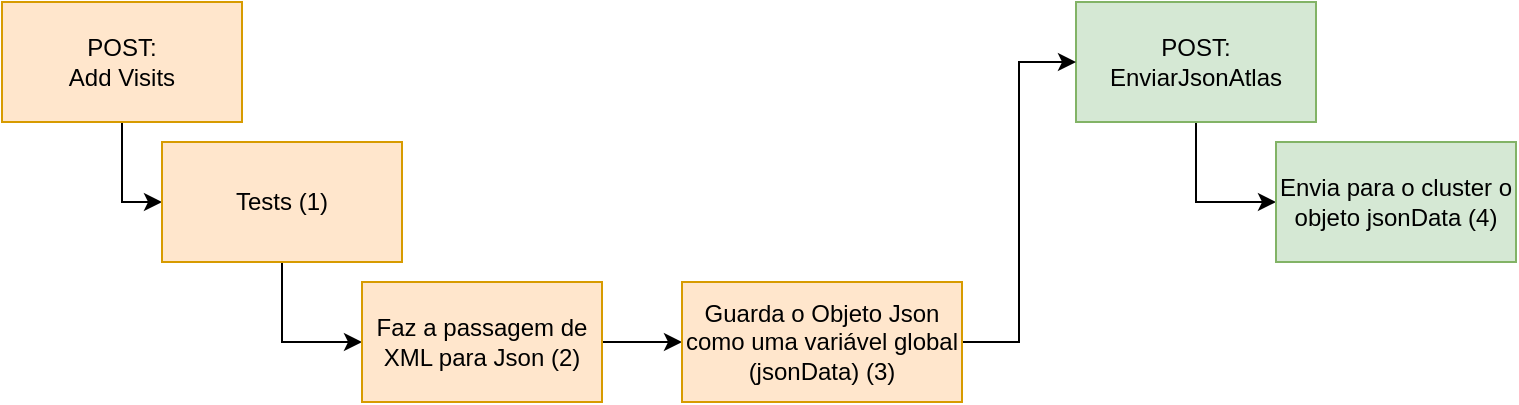 <mxfile version="16.4.0" type="github">
  <diagram id="-tL2dxSermiO2GCtUW-l" name="Page-1">
    <mxGraphModel dx="1422" dy="760" grid="1" gridSize="10" guides="1" tooltips="1" connect="1" arrows="1" fold="1" page="1" pageScale="1" pageWidth="827" pageHeight="1169" math="0" shadow="0">
      <root>
        <mxCell id="0" />
        <mxCell id="1" parent="0" />
        <mxCell id="mlxFdBeC_WjJf-EC-HlV-12" style="edgeStyle=orthogonalEdgeStyle;rounded=0;orthogonalLoop=1;jettySize=auto;html=1;entryX=0;entryY=0.5;entryDx=0;entryDy=0;" edge="1" parent="1" source="mlxFdBeC_WjJf-EC-HlV-1" target="mlxFdBeC_WjJf-EC-HlV-4">
          <mxGeometry relative="1" as="geometry">
            <Array as="points">
              <mxPoint x="95" y="440" />
            </Array>
          </mxGeometry>
        </mxCell>
        <mxCell id="mlxFdBeC_WjJf-EC-HlV-1" value="&lt;div&gt;POST:&lt;/div&gt;&lt;div&gt; Add Visits&lt;/div&gt;" style="rounded=0;whiteSpace=wrap;html=1;fillColor=#ffe6cc;strokeColor=#d79b00;" vertex="1" parent="1">
          <mxGeometry x="35" y="340" width="120" height="60" as="geometry" />
        </mxCell>
        <mxCell id="mlxFdBeC_WjJf-EC-HlV-16" style="edgeStyle=orthogonalEdgeStyle;rounded=0;orthogonalLoop=1;jettySize=auto;html=1;entryX=0;entryY=0.5;entryDx=0;entryDy=0;" edge="1" parent="1" source="mlxFdBeC_WjJf-EC-HlV-2" target="mlxFdBeC_WjJf-EC-HlV-14">
          <mxGeometry relative="1" as="geometry">
            <Array as="points">
              <mxPoint x="632" y="440" />
            </Array>
          </mxGeometry>
        </mxCell>
        <mxCell id="mlxFdBeC_WjJf-EC-HlV-2" value="POST: EnviarJsonAtlas" style="rounded=0;whiteSpace=wrap;html=1;fillColor=#d5e8d4;strokeColor=#82b366;" vertex="1" parent="1">
          <mxGeometry x="572" y="340" width="120" height="60" as="geometry" />
        </mxCell>
        <mxCell id="mlxFdBeC_WjJf-EC-HlV-18" style="edgeStyle=orthogonalEdgeStyle;rounded=0;orthogonalLoop=1;jettySize=auto;html=1;entryX=0;entryY=0.5;entryDx=0;entryDy=0;" edge="1" parent="1" source="mlxFdBeC_WjJf-EC-HlV-4" target="mlxFdBeC_WjJf-EC-HlV-6">
          <mxGeometry relative="1" as="geometry" />
        </mxCell>
        <mxCell id="mlxFdBeC_WjJf-EC-HlV-4" value="Tests (1)" style="whiteSpace=wrap;html=1;fillColor=#ffe6cc;strokeColor=#d79b00;rounded=0;gradientColor=none;" vertex="1" parent="1">
          <mxGeometry x="115" y="410" width="120" height="60" as="geometry" />
        </mxCell>
        <mxCell id="mlxFdBeC_WjJf-EC-HlV-9" value="" style="edgeStyle=orthogonalEdgeStyle;rounded=0;orthogonalLoop=1;jettySize=auto;html=1;" edge="1" parent="1" source="mlxFdBeC_WjJf-EC-HlV-6" target="mlxFdBeC_WjJf-EC-HlV-8">
          <mxGeometry relative="1" as="geometry" />
        </mxCell>
        <mxCell id="mlxFdBeC_WjJf-EC-HlV-6" value="Faz a passagem de XML para Json  (2)" style="whiteSpace=wrap;html=1;fillColor=#ffe6cc;strokeColor=#d79b00;rounded=0;" vertex="1" parent="1">
          <mxGeometry x="215" y="480" width="120" height="60" as="geometry" />
        </mxCell>
        <mxCell id="mlxFdBeC_WjJf-EC-HlV-17" style="edgeStyle=orthogonalEdgeStyle;rounded=0;orthogonalLoop=1;jettySize=auto;html=1;entryX=0;entryY=0.5;entryDx=0;entryDy=0;" edge="1" parent="1" source="mlxFdBeC_WjJf-EC-HlV-8" target="mlxFdBeC_WjJf-EC-HlV-2">
          <mxGeometry relative="1" as="geometry" />
        </mxCell>
        <mxCell id="mlxFdBeC_WjJf-EC-HlV-8" value="Guarda o Objeto Json como uma variável global (jsonData)  (3)" style="whiteSpace=wrap;html=1;fillColor=#ffe6cc;strokeColor=#d79b00;rounded=0;" vertex="1" parent="1">
          <mxGeometry x="375" y="480" width="140" height="60" as="geometry" />
        </mxCell>
        <mxCell id="mlxFdBeC_WjJf-EC-HlV-14" value="Envia para o cluster o objeto jsonData  (4)" style="whiteSpace=wrap;html=1;fillColor=#d5e8d4;strokeColor=#82b366;rounded=0;" vertex="1" parent="1">
          <mxGeometry x="672" y="410" width="120" height="60" as="geometry" />
        </mxCell>
      </root>
    </mxGraphModel>
  </diagram>
</mxfile>
